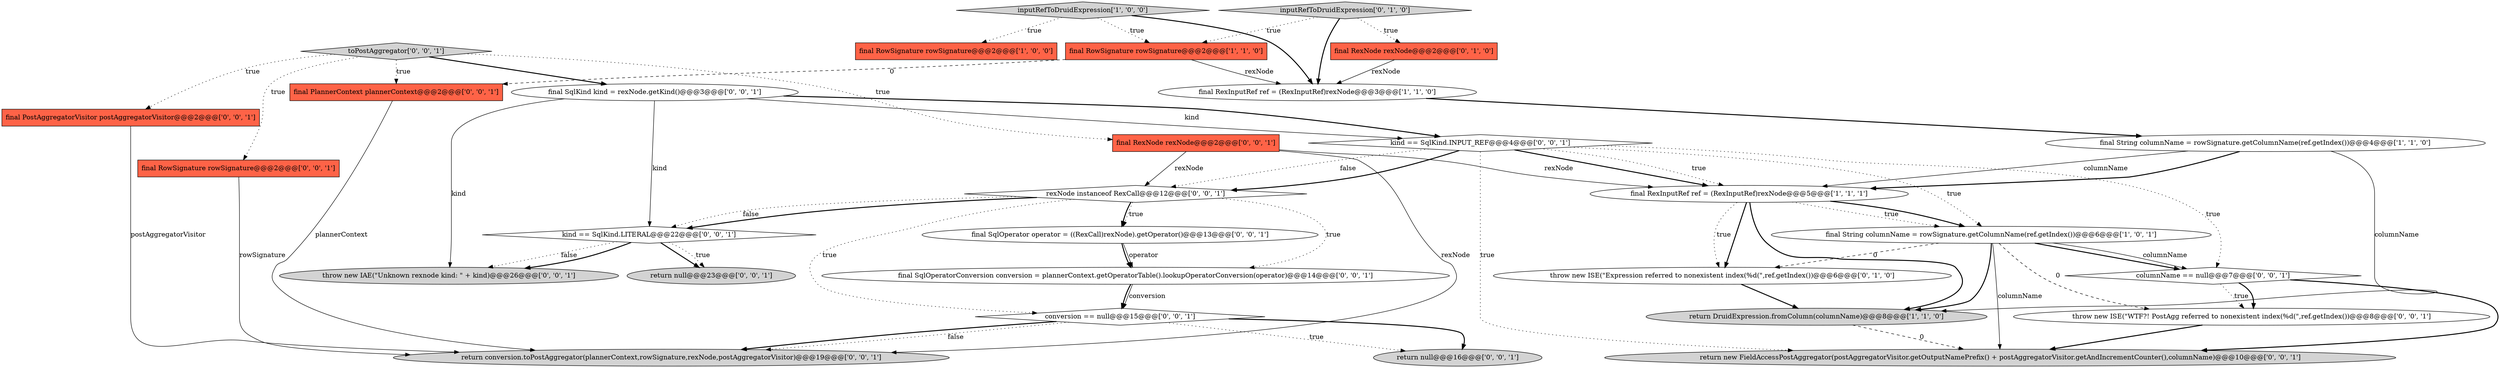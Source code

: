 digraph {
2 [style = filled, label = "final String columnName = rowSignature.getColumnName(ref.getIndex())@@@4@@@['1', '1', '0']", fillcolor = white, shape = ellipse image = "AAA0AAABBB1BBB"];
17 [style = filled, label = "final RexNode rexNode@@@2@@@['0', '0', '1']", fillcolor = tomato, shape = box image = "AAA0AAABBB3BBB"];
1 [style = filled, label = "return DruidExpression.fromColumn(columnName)@@@8@@@['1', '1', '0']", fillcolor = lightgray, shape = ellipse image = "AAA0AAABBB1BBB"];
5 [style = filled, label = "final RexInputRef ref = (RexInputRef)rexNode@@@3@@@['1', '1', '0']", fillcolor = white, shape = ellipse image = "AAA0AAABBB1BBB"];
0 [style = filled, label = "inputRefToDruidExpression['1', '0', '0']", fillcolor = lightgray, shape = diamond image = "AAA0AAABBB1BBB"];
28 [style = filled, label = "throw new ISE(\"WTF?! PostAgg referred to nonexistent index(%d(\",ref.getIndex())@@@8@@@['0', '0', '1']", fillcolor = white, shape = ellipse image = "AAA0AAABBB3BBB"];
15 [style = filled, label = "kind == SqlKind.INPUT_REF@@@4@@@['0', '0', '1']", fillcolor = white, shape = diamond image = "AAA0AAABBB3BBB"];
20 [style = filled, label = "kind == SqlKind.LITERAL@@@22@@@['0', '0', '1']", fillcolor = white, shape = diamond image = "AAA0AAABBB3BBB"];
24 [style = filled, label = "final PostAggregatorVisitor postAggregatorVisitor@@@2@@@['0', '0', '1']", fillcolor = tomato, shape = box image = "AAA0AAABBB3BBB"];
7 [style = filled, label = "final String columnName = rowSignature.getColumnName(ref.getIndex())@@@6@@@['1', '0', '1']", fillcolor = white, shape = ellipse image = "AAA0AAABBB1BBB"];
29 [style = filled, label = "final PlannerContext plannerContext@@@2@@@['0', '0', '1']", fillcolor = tomato, shape = box image = "AAA0AAABBB3BBB"];
21 [style = filled, label = "return conversion.toPostAggregator(plannerContext,rowSignature,rexNode,postAggregatorVisitor)@@@19@@@['0', '0', '1']", fillcolor = lightgray, shape = ellipse image = "AAA0AAABBB3BBB"];
16 [style = filled, label = "columnName == null@@@7@@@['0', '0', '1']", fillcolor = white, shape = diamond image = "AAA0AAABBB3BBB"];
26 [style = filled, label = "final SqlKind kind = rexNode.getKind()@@@3@@@['0', '0', '1']", fillcolor = white, shape = ellipse image = "AAA0AAABBB3BBB"];
18 [style = filled, label = "toPostAggregator['0', '0', '1']", fillcolor = lightgray, shape = diamond image = "AAA0AAABBB3BBB"];
25 [style = filled, label = "conversion == null@@@15@@@['0', '0', '1']", fillcolor = white, shape = diamond image = "AAA0AAABBB3BBB"];
23 [style = filled, label = "return null@@@16@@@['0', '0', '1']", fillcolor = lightgray, shape = ellipse image = "AAA0AAABBB3BBB"];
13 [style = filled, label = "return new FieldAccessPostAggregator(postAggregatorVisitor.getOutputNamePrefix() + postAggregatorVisitor.getAndIncrementCounter(),columnName)@@@10@@@['0', '0', '1']", fillcolor = lightgray, shape = ellipse image = "AAA0AAABBB3BBB"];
8 [style = filled, label = "final RexNode rexNode@@@2@@@['0', '1', '0']", fillcolor = tomato, shape = box image = "AAA0AAABBB2BBB"];
10 [style = filled, label = "inputRefToDruidExpression['0', '1', '0']", fillcolor = lightgray, shape = diamond image = "AAA0AAABBB2BBB"];
3 [style = filled, label = "final RowSignature rowSignature@@@2@@@['1', '0', '0']", fillcolor = tomato, shape = box image = "AAA0AAABBB1BBB"];
19 [style = filled, label = "final SqlOperator operator = ((RexCall)rexNode).getOperator()@@@13@@@['0', '0', '1']", fillcolor = white, shape = ellipse image = "AAA0AAABBB3BBB"];
6 [style = filled, label = "final RexInputRef ref = (RexInputRef)rexNode@@@5@@@['1', '1', '1']", fillcolor = white, shape = ellipse image = "AAA0AAABBB1BBB"];
14 [style = filled, label = "throw new IAE(\"Unknown rexnode kind: \" + kind)@@@26@@@['0', '0', '1']", fillcolor = lightgray, shape = ellipse image = "AAA0AAABBB3BBB"];
22 [style = filled, label = "final RowSignature rowSignature@@@2@@@['0', '0', '1']", fillcolor = tomato, shape = box image = "AAA0AAABBB3BBB"];
12 [style = filled, label = "final SqlOperatorConversion conversion = plannerContext.getOperatorTable().lookupOperatorConversion(operator)@@@14@@@['0', '0', '1']", fillcolor = white, shape = ellipse image = "AAA0AAABBB3BBB"];
9 [style = filled, label = "throw new ISE(\"Expression referred to nonexistent index(%d(\",ref.getIndex())@@@6@@@['0', '1', '0']", fillcolor = white, shape = ellipse image = "AAA1AAABBB2BBB"];
4 [style = filled, label = "final RowSignature rowSignature@@@2@@@['1', '1', '0']", fillcolor = tomato, shape = box image = "AAA0AAABBB1BBB"];
11 [style = filled, label = "rexNode instanceof RexCall@@@12@@@['0', '0', '1']", fillcolor = white, shape = diamond image = "AAA0AAABBB3BBB"];
27 [style = filled, label = "return null@@@23@@@['0', '0', '1']", fillcolor = lightgray, shape = ellipse image = "AAA0AAABBB3BBB"];
5->2 [style = bold, label=""];
25->23 [style = bold, label=""];
19->12 [style = solid, label="operator"];
28->13 [style = bold, label=""];
2->6 [style = solid, label="columnName"];
12->25 [style = bold, label=""];
26->20 [style = solid, label="kind"];
20->27 [style = bold, label=""];
26->14 [style = solid, label="kind"];
16->28 [style = dotted, label="true"];
4->29 [style = dashed, label="0"];
22->21 [style = solid, label="rowSignature"];
29->21 [style = solid, label="plannerContext"];
11->20 [style = bold, label=""];
15->13 [style = dotted, label="true"];
20->27 [style = dotted, label="true"];
11->12 [style = dotted, label="true"];
15->11 [style = dotted, label="false"];
7->13 [style = solid, label="columnName"];
6->7 [style = dotted, label="true"];
20->14 [style = dotted, label="false"];
7->28 [style = dashed, label="0"];
7->16 [style = bold, label=""];
0->3 [style = dotted, label="true"];
18->29 [style = dotted, label="true"];
17->11 [style = solid, label="rexNode"];
12->25 [style = solid, label="conversion"];
8->5 [style = solid, label="rexNode"];
16->13 [style = bold, label=""];
24->21 [style = solid, label="postAggregatorVisitor"];
18->26 [style = bold, label=""];
15->6 [style = bold, label=""];
15->6 [style = dotted, label="true"];
11->20 [style = dotted, label="false"];
2->1 [style = solid, label="columnName"];
1->13 [style = dashed, label="0"];
6->9 [style = bold, label=""];
7->9 [style = dashed, label="0"];
25->21 [style = bold, label=""];
18->17 [style = dotted, label="true"];
26->15 [style = bold, label=""];
17->6 [style = solid, label="rexNode"];
15->11 [style = bold, label=""];
10->4 [style = dotted, label="true"];
10->8 [style = dotted, label="true"];
11->19 [style = dotted, label="true"];
11->19 [style = bold, label=""];
18->24 [style = dotted, label="true"];
11->25 [style = dotted, label="true"];
17->21 [style = solid, label="rexNode"];
7->16 [style = solid, label="columnName"];
2->6 [style = bold, label=""];
16->28 [style = bold, label=""];
6->9 [style = dotted, label="true"];
15->16 [style = dotted, label="true"];
15->7 [style = dotted, label="true"];
7->1 [style = bold, label=""];
0->4 [style = dotted, label="true"];
6->7 [style = bold, label=""];
0->5 [style = bold, label=""];
20->14 [style = bold, label=""];
19->12 [style = bold, label=""];
9->1 [style = bold, label=""];
6->1 [style = bold, label=""];
25->23 [style = dotted, label="true"];
18->22 [style = dotted, label="true"];
10->5 [style = bold, label=""];
4->5 [style = solid, label="rexNode"];
25->21 [style = dotted, label="false"];
26->15 [style = solid, label="kind"];
}
